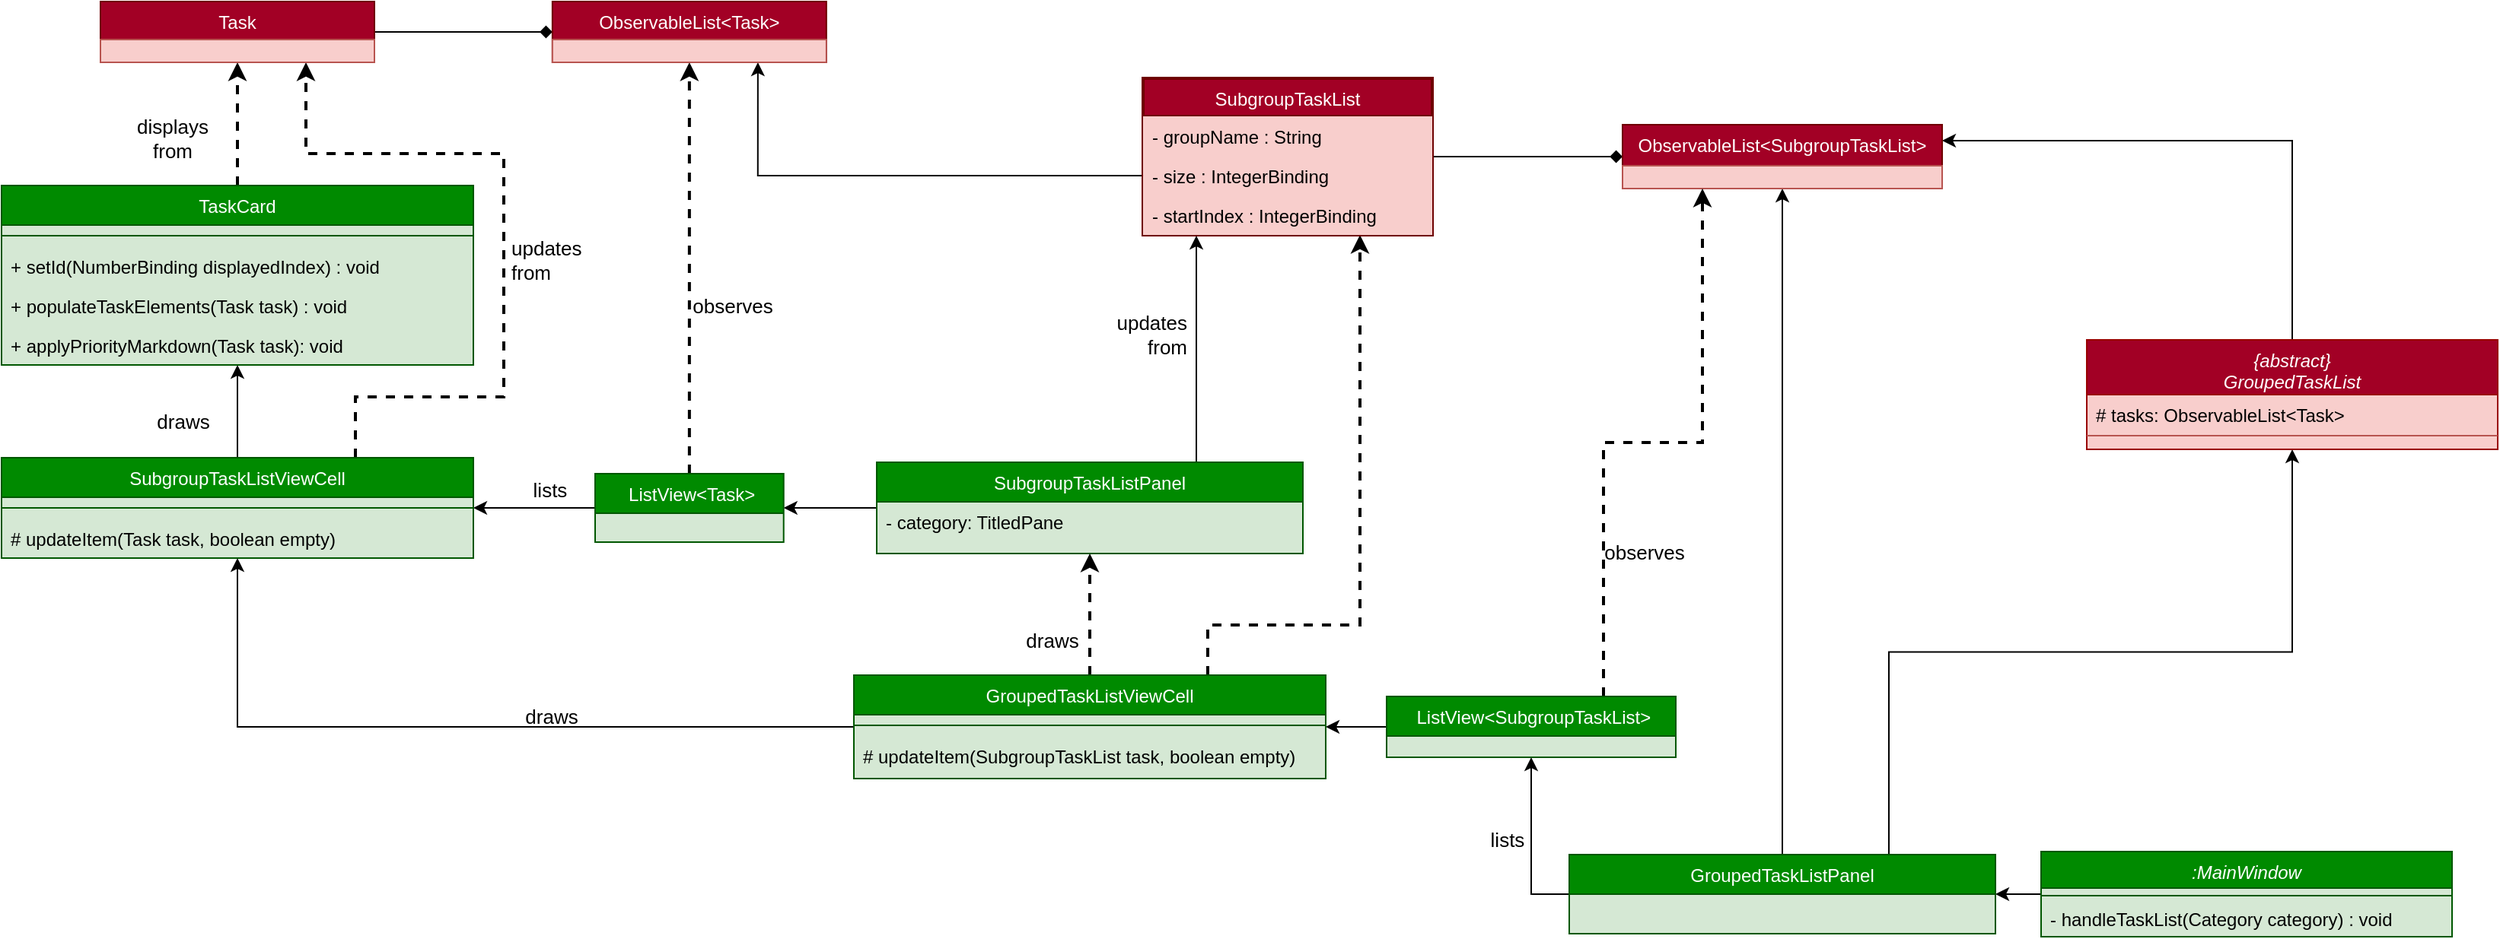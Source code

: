 <mxfile version="12.9.10" type="device"><diagram id="8Cf2Eqrz7JmVX4vIjwQI" name="Page-1"><mxGraphModel dx="2370" dy="1282" grid="1" gridSize="10" guides="1" tooltips="1" connect="1" arrows="1" fold="1" page="1" pageScale="1" pageWidth="850" pageHeight="1100" math="0" shadow="0"><root><mxCell id="0"/><mxCell id="1" parent="0"/><mxCell id="9WpD8HcTfV4KBw0bApi2-245" style="edgeStyle=orthogonalEdgeStyle;rounded=0;orthogonalLoop=1;jettySize=auto;html=1;exitX=0;exitY=0.5;exitDx=0;exitDy=0;startArrow=none;startFill=0;endArrow=classic;endFill=1;fontSize=13;" edge="1" parent="1" source="9WpD8HcTfV4KBw0bApi2-223" target="9WpD8HcTfV4KBw0bApi2-204"><mxGeometry relative="1" as="geometry"><mxPoint x="620" y="652.99" as="targetPoint"/></mxGeometry></mxCell><mxCell id="9WpD8HcTfV4KBw0bApi2-268" value="lists" style="text;html=1;strokeColor=none;fillColor=none;align=center;verticalAlign=middle;whiteSpace=wrap;rounded=0;shadow=0;fontSize=13;" vertex="1" parent="1"><mxGeometry x="1018.825" y="601" width="41.176" height="20" as="geometry"/></mxCell><mxCell id="9WpD8HcTfV4KBw0bApi2-269" value="" style="shape=image;html=1;verticalAlign=top;verticalLabelPosition=bottom;labelBackgroundColor=#ffffff;imageAspect=0;aspect=fixed;image=https://cdn4.iconfinder.com/data/icons/ionicons/512/icon-arrow-right-b-128.png;rounded=1;shadow=0;fillColor=#000099;rotation=-180;direction=south;" vertex="1" parent="1"><mxGeometry x="1029.41" y="581" width="20" height="20" as="geometry"/></mxCell><mxCell id="9WpD8HcTfV4KBw0bApi2-306" style="edgeStyle=orthogonalEdgeStyle;rounded=0;orthogonalLoop=1;jettySize=auto;html=1;exitX=0;exitY=0.5;exitDx=0;exitDy=0;entryX=1;entryY=0.5;entryDx=0;entryDy=0;startArrow=diamond;startFill=1;endArrow=none;endFill=0;strokeWidth=1;fontSize=13;" edge="1" parent="1" source="9WpD8HcTfV4KBw0bApi2-275" target="9WpD8HcTfV4KBw0bApi2-283"><mxGeometry relative="1" as="geometry"/></mxCell><mxCell id="9WpD8HcTfV4KBw0bApi2-294" style="edgeStyle=orthogonalEdgeStyle;rounded=0;orthogonalLoop=1;jettySize=auto;html=1;entryX=1;entryY=0.5;entryDx=0;entryDy=0;startArrow=none;startFill=0;endArrow=classic;endFill=1;strokeWidth=1;fontSize=13;" edge="1" parent="1" source="9WpD8HcTfV4KBw0bApi2-274" target="9WpD8HcTfV4KBw0bApi2-263"><mxGeometry relative="1" as="geometry"/></mxCell><mxCell id="9WpD8HcTfV4KBw0bApi2-299" value="" style="edgeStyle=orthogonalEdgeStyle;rounded=0;orthogonalLoop=1;jettySize=auto;html=1;startArrow=none;startFill=0;endArrow=classic;endFill=1;strokeWidth=1;fontSize=13;" edge="1" parent="1" source="9WpD8HcTfV4KBw0bApi2-263" target="9WpD8HcTfV4KBw0bApi2-296"><mxGeometry relative="1" as="geometry"/></mxCell><mxCell id="9WpD8HcTfV4KBw0bApi2-347" style="edgeStyle=orthogonalEdgeStyle;rounded=0;orthogonalLoop=1;jettySize=auto;html=1;exitX=0.5;exitY=0;exitDx=0;exitDy=0;startArrow=none;startFill=0;endArrow=classic;endFill=1;strokeWidth=2;fontSize=13;dashed=1;" edge="1" parent="1" source="9WpD8HcTfV4KBw0bApi2-274" target="9WpD8HcTfV4KBw0bApi2-275"><mxGeometry relative="1" as="geometry"/></mxCell><mxCell id="9WpD8HcTfV4KBw0bApi2-406" value="observes" style="text;html=1;align=center;verticalAlign=middle;resizable=0;points=[];fontSize=13;" vertex="1" connectable="0" parent="9WpD8HcTfV4KBw0bApi2-347"><mxGeometry x="-0.145" relative="1" as="geometry"><mxPoint x="28.07" y="4.33" as="offset"/></mxGeometry></mxCell><mxCell id="9WpD8HcTfV4KBw0bApi2-348" style="edgeStyle=orthogonalEdgeStyle;rounded=0;orthogonalLoop=1;jettySize=auto;html=1;exitX=0.75;exitY=0;exitDx=0;exitDy=0;entryX=0.5;entryY=1;entryDx=0;entryDy=0;startArrow=none;startFill=0;endArrow=classic;endFill=1;strokeWidth=1;fontSize=13;" edge="1" parent="1" source="9WpD8HcTfV4KBw0bApi2-169" target="9WpD8HcTfV4KBw0bApi2-20"><mxGeometry relative="1" as="geometry"/></mxCell><mxCell id="9WpD8HcTfV4KBw0bApi2-329" style="edgeStyle=orthogonalEdgeStyle;rounded=0;orthogonalLoop=1;jettySize=auto;html=1;exitX=0.5;exitY=0;exitDx=0;exitDy=0;entryX=0.5;entryY=1;entryDx=0;entryDy=0;startArrow=none;startFill=0;endArrow=classic;endFill=1;strokeWidth=2;fontSize=13;dashed=1;" edge="1" parent="1" source="9WpD8HcTfV4KBw0bApi2-204" target="9WpD8HcTfV4KBw0bApi2-233"><mxGeometry relative="1" as="geometry"/></mxCell><mxCell id="9WpD8HcTfV4KBw0bApi2-318" style="edgeStyle=orthogonalEdgeStyle;rounded=0;orthogonalLoop=1;jettySize=auto;html=1;exitX=0.5;exitY=0;exitDx=0;exitDy=0;entryX=1;entryY=0.25;entryDx=0;entryDy=0;startArrow=none;startFill=0;endArrow=classic;endFill=1;strokeWidth=1;fontSize=13;" edge="1" parent="1" source="9WpD8HcTfV4KBw0bApi2-20" target="9WpD8HcTfV4KBw0bApi2-121"><mxGeometry relative="1" as="geometry"/></mxCell><mxCell id="9WpD8HcTfV4KBw0bApi2-338" style="edgeStyle=orthogonalEdgeStyle;rounded=0;orthogonalLoop=1;jettySize=auto;html=1;exitX=0;exitY=0.5;exitDx=0;exitDy=0;entryX=1;entryY=0.5;entryDx=0;entryDy=0;startArrow=diamond;startFill=1;endArrow=none;endFill=0;strokeWidth=1;fontSize=13;" edge="1" parent="1" source="9WpD8HcTfV4KBw0bApi2-121" target="9WpD8HcTfV4KBw0bApi2-30"><mxGeometry relative="1" as="geometry"/></mxCell><mxCell id="9WpD8HcTfV4KBw0bApi2-345" style="edgeStyle=orthogonalEdgeStyle;rounded=0;orthogonalLoop=1;jettySize=auto;html=1;exitX=0;exitY=0.5;exitDx=0;exitDy=0;entryX=0.75;entryY=1;entryDx=0;entryDy=0;startArrow=none;startFill=0;endArrow=classic;endFill=1;strokeWidth=1;fontSize=13;" edge="1" parent="1" source="9WpD8HcTfV4KBw0bApi2-32" target="9WpD8HcTfV4KBw0bApi2-275"><mxGeometry relative="1" as="geometry"/></mxCell><mxCell id="9WpD8HcTfV4KBw0bApi2-349" style="edgeStyle=orthogonalEdgeStyle;rounded=0;orthogonalLoop=1;jettySize=auto;html=1;exitX=0.5;exitY=0;exitDx=0;exitDy=0;startArrow=none;startFill=0;endArrow=classic;endFill=1;strokeWidth=2;fontSize=13;dashed=1;" edge="1" parent="1" source="9WpD8HcTfV4KBw0bApi2-296" target="9WpD8HcTfV4KBw0bApi2-283"><mxGeometry relative="1" as="geometry"/></mxCell><mxCell id="9WpD8HcTfV4KBw0bApi2-360" value="" style="edgeStyle=orthogonalEdgeStyle;rounded=0;orthogonalLoop=1;jettySize=auto;html=1;startArrow=none;startFill=0;endArrow=classic;endFill=1;strokeWidth=1;fontSize=13;" edge="1" parent="1" source="9WpD8HcTfV4KBw0bApi2-204" target="9WpD8HcTfV4KBw0bApi2-263"><mxGeometry relative="1" as="geometry"><mxPoint x="390.0" y="539.0" as="targetPoint"/></mxGeometry></mxCell><mxCell id="9WpD8HcTfV4KBw0bApi2-369" style="edgeStyle=orthogonalEdgeStyle;rounded=0;orthogonalLoop=1;jettySize=auto;html=1;exitX=0.75;exitY=0;exitDx=0;exitDy=0;entryX=0.75;entryY=1;entryDx=0;entryDy=0;startArrow=none;startFill=0;endArrow=classic;endFill=1;strokeWidth=2;fontSize=13;dashed=1;" edge="1" parent="1" source="9WpD8HcTfV4KBw0bApi2-263" target="9WpD8HcTfV4KBw0bApi2-283"><mxGeometry relative="1" as="geometry"><Array as="points"><mxPoint x="283" y="320"/><mxPoint x="380" y="320"/><mxPoint x="380" y="160"/><mxPoint x="250" y="160"/></Array></mxGeometry></mxCell><mxCell id="9WpD8HcTfV4KBw0bApi2-361" value="draws" style="text;html=1;strokeColor=none;fillColor=none;align=center;verticalAlign=middle;whiteSpace=wrap;rounded=0;shadow=0;fontSize=13;" vertex="1" parent="1"><mxGeometry x="390.995" y="520" width="41.176" height="20" as="geometry"/></mxCell><mxCell id="9WpD8HcTfV4KBw0bApi2-362" value="" style="shape=image;html=1;verticalAlign=top;verticalLabelPosition=bottom;labelBackgroundColor=#ffffff;imageAspect=0;aspect=fixed;image=https://cdn4.iconfinder.com/data/icons/ionicons/512/icon-arrow-right-b-128.png;rounded=1;shadow=0;fillColor=#000099;rotation=-180;" vertex="1" parent="1"><mxGeometry x="371" y="520" width="20" height="20" as="geometry"/></mxCell><mxCell id="9WpD8HcTfV4KBw0bApi2-367" value="" style="group" vertex="1" connectable="0" parent="1"><mxGeometry x="510" y="226" width="20" height="20" as="geometry"/></mxCell><mxCell id="9WpD8HcTfV4KBw0bApi2-368" value="" style="shape=image;html=1;verticalAlign=top;verticalLabelPosition=bottom;labelBackgroundColor=#ffffff;imageAspect=0;aspect=fixed;image=https://cdn4.iconfinder.com/data/icons/ionicons/512/icon-arrow-right-b-128.png;rounded=1;shadow=0;fillColor=#000099;rotation=-90;" vertex="1" parent="9WpD8HcTfV4KBw0bApi2-367"><mxGeometry x="-2" y="-1" width="20" height="20" as="geometry"/></mxCell><mxCell id="9WpD8HcTfV4KBw0bApi2-373" value="&lt;div&gt;displays&lt;/div&gt;&lt;div&gt;from&lt;br&gt;&lt;/div&gt;" style="text;html=1;strokeColor=none;fillColor=none;align=center;verticalAlign=middle;whiteSpace=wrap;rounded=0;shadow=0;fontSize=13;" vertex="1" parent="1"><mxGeometry x="141.995" y="140" width="41.176" height="20" as="geometry"/></mxCell><mxCell id="9WpD8HcTfV4KBw0bApi2-374" value="" style="shape=image;html=1;verticalAlign=top;verticalLabelPosition=bottom;labelBackgroundColor=#ffffff;imageAspect=0;aspect=fixed;image=https://cdn4.iconfinder.com/data/icons/ionicons/512/icon-arrow-right-b-128.png;rounded=1;shadow=0;fillColor=#000099;rotation=-90;" vertex="1" parent="1"><mxGeometry x="183.17" y="140" width="20" height="20" as="geometry"/></mxCell><mxCell id="9WpD8HcTfV4KBw0bApi2-377" value="&lt;div&gt;updates&lt;/div&gt;&lt;div&gt;from&lt;br&gt;&lt;/div&gt;" style="text;html=1;strokeColor=none;fillColor=none;align=right;verticalAlign=middle;whiteSpace=wrap;rounded=0;shadow=0;fontSize=13;" vertex="1" parent="1"><mxGeometry x="789.995" y="268.5" width="41.176" height="20" as="geometry"/></mxCell><mxCell id="9WpD8HcTfV4KBw0bApi2-378" value="" style="shape=image;html=1;verticalAlign=top;verticalLabelPosition=bottom;labelBackgroundColor=#ffffff;imageAspect=0;aspect=fixed;image=https://cdn4.iconfinder.com/data/icons/ionicons/512/icon-arrow-right-b-128.png;rounded=1;shadow=0;fillColor=#000099;rotation=-90;direction=east;" vertex="1" parent="1"><mxGeometry x="811.17" y="246" width="20" height="20" as="geometry"/></mxCell><mxCell id="9WpD8HcTfV4KBw0bApi2-379" value="&lt;div&gt;updates&lt;/div&gt;&lt;div&gt;from&lt;br&gt;&lt;/div&gt;" style="text;html=1;strokeColor=none;fillColor=none;align=left;verticalAlign=middle;whiteSpace=wrap;rounded=0;shadow=0;fontSize=13;" vertex="1" parent="1"><mxGeometry x="382.575" y="220" width="41.176" height="20" as="geometry"/></mxCell><mxCell id="9WpD8HcTfV4KBw0bApi2-380" value="" style="shape=image;html=1;verticalAlign=top;verticalLabelPosition=bottom;labelBackgroundColor=#ffffff;imageAspect=0;aspect=fixed;image=https://cdn4.iconfinder.com/data/icons/ionicons/512/icon-arrow-right-b-128.png;rounded=1;shadow=0;fillColor=#000099;rotation=-90;" vertex="1" parent="1"><mxGeometry x="381.58" y="196" width="20" height="20" as="geometry"/></mxCell><mxCell id="9WpD8HcTfV4KBw0bApi2-381" value="draws" style="text;html=1;strokeColor=none;fillColor=none;align=center;verticalAlign=middle;whiteSpace=wrap;rounded=0;shadow=0;fontSize=13;" vertex="1" parent="1"><mxGeometry x="719.995" y="470" width="41.176" height="20" as="geometry"/></mxCell><mxCell id="9WpD8HcTfV4KBw0bApi2-382" value="" style="shape=image;html=1;verticalAlign=top;verticalLabelPosition=bottom;labelBackgroundColor=#ffffff;imageAspect=0;aspect=fixed;image=https://cdn4.iconfinder.com/data/icons/ionicons/512/icon-arrow-right-b-128.png;rounded=1;shadow=0;fillColor=#000099;rotation=-90;" vertex="1" parent="1"><mxGeometry x="730.58" y="450" width="20.58" height="20.58" as="geometry"/></mxCell><mxCell id="9WpD8HcTfV4KBw0bApi2-383" value="draws" style="text;html=1;strokeColor=none;fillColor=none;align=center;verticalAlign=middle;whiteSpace=wrap;rounded=0;shadow=0;fontSize=13;" vertex="1" parent="1"><mxGeometry x="149.4" y="320.5" width="41.18" height="30" as="geometry"/></mxCell><mxCell id="9WpD8HcTfV4KBw0bApi2-384" value="" style="shape=image;html=1;verticalAlign=top;verticalLabelPosition=bottom;labelBackgroundColor=#ffffff;imageAspect=0;aspect=fixed;image=https://cdn4.iconfinder.com/data/icons/ionicons/512/icon-arrow-right-b-128.png;rounded=1;shadow=0;fillColor=#000099;rotation=-90;" vertex="1" parent="1"><mxGeometry x="183.17" y="325.5" width="20" height="20" as="geometry"/></mxCell><mxCell id="9WpD8HcTfV4KBw0bApi2-387" style="edgeStyle=orthogonalEdgeStyle;rounded=0;orthogonalLoop=1;jettySize=auto;html=1;exitX=0;exitY=0.5;exitDx=0;exitDy=0;startArrow=none;startFill=0;endArrow=classic;endFill=1;strokeWidth=1;fontSize=13;" edge="1" parent="1" source="9WpD8HcTfV4KBw0bApi2-233" target="9WpD8HcTfV4KBw0bApi2-274"><mxGeometry relative="1" as="geometry"/></mxCell><mxCell id="9WpD8HcTfV4KBw0bApi2-388" value="lists" style="text;html=1;strokeColor=none;fillColor=none;align=center;verticalAlign=middle;whiteSpace=wrap;rounded=0;shadow=0;fontSize=13;" vertex="1" parent="1"><mxGeometry x="389.995" y="371" width="41.176" height="20" as="geometry"/></mxCell><mxCell id="9WpD8HcTfV4KBw0bApi2-389" value="" style="shape=image;html=1;verticalAlign=top;verticalLabelPosition=bottom;labelBackgroundColor=#ffffff;imageAspect=0;aspect=fixed;image=https://cdn4.iconfinder.com/data/icons/ionicons/512/icon-arrow-right-b-128.png;rounded=1;shadow=0;fillColor=#000099;rotation=-180;" vertex="1" parent="1"><mxGeometry x="380" y="371" width="20" height="20" as="geometry"/></mxCell><mxCell id="9WpD8HcTfV4KBw0bApi2-393" style="edgeStyle=orthogonalEdgeStyle;rounded=0;orthogonalLoop=1;jettySize=auto;html=1;exitX=0;exitY=0.5;exitDx=0;exitDy=0;startArrow=none;startFill=0;endArrow=classic;endFill=1;strokeWidth=1;fontSize=13;" edge="1" parent="1" source="9WpD8HcTfV4KBw0bApi2-169" target="9WpD8HcTfV4KBw0bApi2-223"><mxGeometry relative="1" as="geometry"/></mxCell><mxCell id="9WpD8HcTfV4KBw0bApi2-394" style="edgeStyle=orthogonalEdgeStyle;rounded=0;orthogonalLoop=1;jettySize=auto;html=1;exitX=0;exitY=0.5;exitDx=0;exitDy=0;startArrow=none;startFill=0;endArrow=classic;endFill=1;strokeWidth=1;fontSize=13;" edge="1" parent="1" source="9WpD8HcTfV4KBw0bApi2-172" target="9WpD8HcTfV4KBw0bApi2-169"><mxGeometry relative="1" as="geometry"/></mxCell><mxCell id="9WpD8HcTfV4KBw0bApi2-397" style="edgeStyle=orthogonalEdgeStyle;rounded=0;orthogonalLoop=1;jettySize=auto;html=1;exitX=0.5;exitY=0;exitDx=0;exitDy=0;startArrow=none;startFill=0;endArrow=classic;endFill=1;strokeWidth=1;fontSize=13;" edge="1" parent="1" source="9WpD8HcTfV4KBw0bApi2-169" target="9WpD8HcTfV4KBw0bApi2-121"><mxGeometry relative="1" as="geometry"/></mxCell><mxCell id="9WpD8HcTfV4KBw0bApi2-169" value="GroupedTaskListPanel" style="swimlane;fontStyle=0;align=center;verticalAlign=middle;childLayout=stackLayout;horizontal=1;startSize=26;horizontalStack=0;resizeParent=1;resizeLast=0;collapsible=1;marginBottom=0;rounded=0;shadow=0;strokeWidth=1;labelBackgroundColor=none;fillColor=#008a00;strokeColor=#005700;fontFamily=Helvetica;fontColor=#ffffff;swimlaneFillColor=#D5E8D4;" vertex="1" parent="1"><mxGeometry x="1080" y="621" width="280" height="52" as="geometry"><mxRectangle x="508" y="120" width="160" height="26" as="alternateBounds"/></mxGeometry></mxCell><mxCell id="9WpD8HcTfV4KBw0bApi2-172" value=":MainWindow" style="swimlane;fontStyle=2;align=center;verticalAlign=top;childLayout=stackLayout;horizontal=1;startSize=24;horizontalStack=0;resizeParent=1;resizeLast=0;collapsible=1;marginBottom=0;rounded=0;shadow=0;strokeWidth=1;fillColor=#008a00;strokeColor=#005700;swimlaneFillColor=#D5E8D4;fontColor=#ffffff;perimeterSpacing=0;swimlaneLine=1;comic=0;glass=0;" vertex="1" parent="1"><mxGeometry x="1390" y="619" width="270" height="56" as="geometry"><mxRectangle x="130" y="380" width="160" height="26" as="alternateBounds"/></mxGeometry></mxCell><mxCell id="9WpD8HcTfV4KBw0bApi2-177" value="" style="line;html=1;strokeWidth=1;align=left;verticalAlign=middle;spacingTop=-1;spacingLeft=3;spacingRight=3;rotatable=0;labelPosition=right;points=[];portConstraint=eastwest;fillColor=#008a00;strokeColor=#005700;shadow=0;fontColor=#ffffff;" vertex="1" parent="9WpD8HcTfV4KBw0bApi2-172"><mxGeometry y="24" width="270" height="10" as="geometry"/></mxCell><mxCell id="9WpD8HcTfV4KBw0bApi2-173" value="- handleTaskList(Category category) : void" style="text;align=left;verticalAlign=middle;spacingLeft=4;spacingRight=4;overflow=hidden;rotatable=0;points=[[0,0.5],[1,0.5]];portConstraint=eastwest;rounded=0;shadow=0;html=0;fillColor=none;strokeColor=none;" vertex="1" parent="9WpD8HcTfV4KBw0bApi2-172"><mxGeometry y="34" width="270" height="20" as="geometry"/></mxCell><mxCell id="9WpD8HcTfV4KBw0bApi2-20" value="{abstract}&#xA;GroupedTaskList&#xA;" style="swimlane;fontStyle=2;align=center;verticalAlign=top;childLayout=stackLayout;horizontal=1;startSize=36;horizontalStack=0;resizeParent=1;resizeLast=0;collapsible=1;marginBottom=0;rounded=0;shadow=0;strokeWidth=1;fillColor=#a20025;strokeColor=#990000;swimlaneFillColor=#F8CECC;fontColor=#ffffff;gradientColor=none;perimeterSpacing=0;swimlaneLine=1;comic=0;glass=0;" vertex="1" parent="1"><mxGeometry x="1420" y="282.5" width="270" height="72" as="geometry"><mxRectangle x="130" y="380" width="160" height="26" as="alternateBounds"/></mxGeometry></mxCell><mxCell id="9WpD8HcTfV4KBw0bApi2-21" value="# tasks: ObservableList&lt;Task&gt;" style="text;align=left;verticalAlign=top;spacingLeft=4;spacingRight=4;overflow=hidden;rotatable=0;points=[[0,0.5],[1,0.5]];portConstraint=eastwest;rounded=0;shadow=0;html=0;fillColor=none;strokeColor=none;" vertex="1" parent="9WpD8HcTfV4KBw0bApi2-20"><mxGeometry y="36" width="270" height="26" as="geometry"/></mxCell><mxCell id="9WpD8HcTfV4KBw0bApi2-24" value="" style="line;html=1;strokeWidth=1;align=left;verticalAlign=middle;spacingTop=-1;spacingLeft=3;spacingRight=3;rotatable=0;labelPosition=right;points=[];portConstraint=eastwest;fillColor=#f8cecc;strokeColor=#b85450;shadow=0;" vertex="1" parent="9WpD8HcTfV4KBw0bApi2-20"><mxGeometry y="62" width="270" height="2" as="geometry"/></mxCell><mxCell id="9WpD8HcTfV4KBw0bApi2-121" value="ObservableList&lt;SubgroupTaskList&gt;" style="swimlane;fontStyle=0;align=center;verticalAlign=top;childLayout=stackLayout;horizontal=1;startSize=27;horizontalStack=0;resizeParent=1;resizeLast=0;collapsible=1;marginBottom=0;rounded=0;shadow=0;strokeWidth=1;fillColor=#a20025;strokeColor=#6F0000;fontColor=#ffffff;" vertex="1" parent="1"><mxGeometry x="1115" y="141" width="210" height="42" as="geometry"><mxRectangle x="340" y="380" width="170" height="26" as="alternateBounds"/></mxGeometry></mxCell><mxCell id="9WpD8HcTfV4KBw0bApi2-122" value="" style="text;align=left;verticalAlign=top;spacingLeft=4;spacingRight=4;overflow=hidden;rotatable=0;points=[[0,0.5],[1,0.5]];portConstraint=eastwest;fillColor=#f8cecc;strokeColor=#b85450;" vertex="1" parent="9WpD8HcTfV4KBw0bApi2-121"><mxGeometry y="27" width="210" height="15" as="geometry"/></mxCell><mxCell id="9WpD8HcTfV4KBw0bApi2-399" style="edgeStyle=orthogonalEdgeStyle;rounded=0;orthogonalLoop=1;jettySize=auto;html=1;exitX=0.75;exitY=0;exitDx=0;exitDy=0;entryX=0.25;entryY=1;entryDx=0;entryDy=0;startArrow=none;startFill=0;endArrow=classic;endFill=1;strokeWidth=2;fontSize=13;dashed=1;" edge="1" parent="1" source="9WpD8HcTfV4KBw0bApi2-223" target="9WpD8HcTfV4KBw0bApi2-121"><mxGeometry relative="1" as="geometry"/></mxCell><mxCell id="9WpD8HcTfV4KBw0bApi2-405" value="observes" style="text;html=1;align=center;verticalAlign=middle;resizable=0;points=[];fontSize=13;" vertex="1" connectable="0" parent="9WpD8HcTfV4KBw0bApi2-399"><mxGeometry x="-0.527" y="3" relative="1" as="geometry"><mxPoint x="29.57" y="-1" as="offset"/></mxGeometry></mxCell><mxCell id="9WpD8HcTfV4KBw0bApi2-401" value="" style="group" vertex="1" connectable="0" parent="1"><mxGeometry x="1109.07" y="393.5" width="20" height="20" as="geometry"/></mxCell><mxCell id="9WpD8HcTfV4KBw0bApi2-402" value="" style="shape=image;html=1;verticalAlign=top;verticalLabelPosition=bottom;labelBackgroundColor=#ffffff;imageAspect=0;aspect=fixed;image=https://cdn4.iconfinder.com/data/icons/ionicons/512/icon-arrow-right-b-128.png;rounded=1;shadow=0;fillColor=#000099;rotation=-90;" vertex="1" parent="9WpD8HcTfV4KBw0bApi2-401"><mxGeometry width="20" height="20" as="geometry"/></mxCell><mxCell id="9WpD8HcTfV4KBw0bApi2-404" style="edgeStyle=orthogonalEdgeStyle;rounded=0;orthogonalLoop=1;jettySize=auto;html=1;exitX=0.75;exitY=0;exitDx=0;exitDy=0;entryX=0.75;entryY=1;entryDx=0;entryDy=0;dashed=1;startArrow=none;startFill=0;endArrow=classic;endFill=1;strokeWidth=2;fontSize=13;" edge="1" parent="1" source="9WpD8HcTfV4KBw0bApi2-204" target="9WpD8HcTfV4KBw0bApi2-30"><mxGeometry relative="1" as="geometry"><Array as="points"><mxPoint x="843" y="470"/><mxPoint x="943" y="470"/></Array></mxGeometry></mxCell><mxCell id="9WpD8HcTfV4KBw0bApi2-204" value="GroupedTaskListViewCell" style="swimlane;fontStyle=0;align=center;verticalAlign=middle;childLayout=stackLayout;horizontal=1;startSize=26;horizontalStack=0;resizeParent=1;resizeLast=0;collapsible=1;marginBottom=0;rounded=0;shadow=0;strokeWidth=1;labelBackgroundColor=none;fillColor=#008a00;strokeColor=#005700;fontFamily=Helvetica;fontColor=#ffffff;swimlaneFillColor=#D5E8D4;" vertex="1" parent="1"><mxGeometry x="610" y="503" width="310" height="68" as="geometry"><mxRectangle x="508" y="120" width="160" height="26" as="alternateBounds"/></mxGeometry></mxCell><mxCell id="9WpD8HcTfV4KBw0bApi2-208" value="" style="line;html=1;strokeWidth=1;align=left;verticalAlign=middle;spacingTop=-1;spacingLeft=3;spacingRight=3;rotatable=0;labelPosition=right;points=[];portConstraint=eastwest;fillColor=#008a00;strokeColor=#005700;shadow=0;fontColor=#ffffff;" vertex="1" parent="9WpD8HcTfV4KBw0bApi2-204"><mxGeometry y="26" width="310" height="14" as="geometry"/></mxCell><mxCell id="9WpD8HcTfV4KBw0bApi2-259" value="# updateItem(SubgroupTaskList task, boolean empty)" style="text;align=left;verticalAlign=top;spacingLeft=4;spacingRight=4;overflow=hidden;rotatable=0;points=[[0,0.5],[1,0.5]];portConstraint=eastwest;fillColor=none;strokeColor=none;fontStyle=0" vertex="1" parent="9WpD8HcTfV4KBw0bApi2-204"><mxGeometry y="40" width="310" height="26" as="geometry"/></mxCell><mxCell id="9WpD8HcTfV4KBw0bApi2-30" value="SubgroupTaskList" style="swimlane;fontStyle=0;align=center;verticalAlign=top;childLayout=stackLayout;horizontal=1;startSize=25;horizontalStack=0;resizeParent=1;resizeLast=0;collapsible=1;marginBottom=0;rounded=0;shadow=0;strokeWidth=2;fillColor=#a20025;strokeColor=#6F0000;fontColor=#ffffff;" vertex="1" parent="1"><mxGeometry x="800" y="110.5" width="190" height="103" as="geometry"><mxRectangle x="230" y="140" width="160" height="26" as="alternateBounds"/></mxGeometry></mxCell><mxCell id="9WpD8HcTfV4KBw0bApi2-31" value="- groupName : String " style="text;align=left;verticalAlign=top;spacingLeft=4;spacingRight=4;overflow=hidden;rotatable=0;points=[[0,0.5],[1,0.5]];portConstraint=eastwest;rounded=0;shadow=0;html=0;fillColor=#f8cecc;strokeColor=none;" vertex="1" parent="9WpD8HcTfV4KBw0bApi2-30"><mxGeometry y="25" width="190" height="26" as="geometry"/></mxCell><mxCell id="9WpD8HcTfV4KBw0bApi2-32" value="- size : IntegerBinding " style="text;align=left;verticalAlign=top;spacingLeft=4;spacingRight=4;overflow=hidden;rotatable=0;points=[[0,0.5],[1,0.5]];portConstraint=eastwest;fillColor=#f8cecc;strokeColor=none;" vertex="1" parent="9WpD8HcTfV4KBw0bApi2-30"><mxGeometry y="51" width="190" height="26" as="geometry"/></mxCell><mxCell id="9WpD8HcTfV4KBw0bApi2-33" value="- startIndex : IntegerBinding " style="text;align=left;verticalAlign=top;spacingLeft=4;spacingRight=4;overflow=hidden;rotatable=0;points=[[0,0.5],[1,0.5]];portConstraint=eastwest;fillColor=#f8cecc;strokeColor=none;" vertex="1" parent="9WpD8HcTfV4KBw0bApi2-30"><mxGeometry y="77" width="190" height="26" as="geometry"/></mxCell><mxCell id="9WpD8HcTfV4KBw0bApi2-408" style="edgeStyle=orthogonalEdgeStyle;rounded=0;orthogonalLoop=1;jettySize=auto;html=1;exitX=0.75;exitY=0;exitDx=0;exitDy=0;startArrow=none;startFill=0;endArrow=classic;endFill=1;strokeWidth=1;fontSize=13;" edge="1" parent="1" source="9WpD8HcTfV4KBw0bApi2-233"><mxGeometry relative="1" as="geometry"><mxPoint x="835" y="214" as="targetPoint"/></mxGeometry></mxCell><mxCell id="9WpD8HcTfV4KBw0bApi2-275" value="ObservableList&lt;Task&gt;" style="swimlane;fontStyle=0;align=center;verticalAlign=top;childLayout=stackLayout;horizontal=1;startSize=25;horizontalStack=0;resizeParent=1;resizeLast=0;collapsible=1;marginBottom=0;rounded=0;shadow=0;strokeWidth=1;fillColor=#a20025;strokeColor=#6F0000;fontColor=#ffffff;" vertex="1" parent="1"><mxGeometry x="411.93" y="60" width="180" height="40" as="geometry"><mxRectangle x="340" y="380" width="170" height="26" as="alternateBounds"/></mxGeometry></mxCell><mxCell id="9WpD8HcTfV4KBw0bApi2-276" value="" style="text;align=left;verticalAlign=top;spacingLeft=4;spacingRight=4;overflow=hidden;rotatable=0;points=[[0,0.5],[1,0.5]];portConstraint=eastwest;fillColor=#f8cecc;strokeColor=#b85450;" vertex="1" parent="9WpD8HcTfV4KBw0bApi2-275"><mxGeometry y="25" width="180" height="15" as="geometry"/></mxCell><mxCell id="9WpD8HcTfV4KBw0bApi2-283" value="Task" style="swimlane;fontStyle=0;align=center;verticalAlign=top;childLayout=stackLayout;horizontal=1;startSize=25;horizontalStack=0;resizeParent=1;resizeLast=0;collapsible=1;marginBottom=0;rounded=0;shadow=0;strokeWidth=1;fillColor=#a20025;strokeColor=#6F0000;fontColor=#ffffff;" vertex="1" parent="1"><mxGeometry x="115" y="60" width="180" height="40" as="geometry"><mxRectangle x="340" y="380" width="170" height="26" as="alternateBounds"/></mxGeometry></mxCell><mxCell id="9WpD8HcTfV4KBw0bApi2-284" value="" style="text;align=left;verticalAlign=top;spacingLeft=4;spacingRight=4;overflow=hidden;rotatable=0;points=[[0,0.5],[1,0.5]];portConstraint=eastwest;fillColor=#f8cecc;strokeColor=#b85450;" vertex="1" parent="9WpD8HcTfV4KBw0bApi2-283"><mxGeometry y="25" width="180" height="15" as="geometry"/></mxCell><mxCell id="9WpD8HcTfV4KBw0bApi2-223" value=" ListView&lt;SubgroupTaskList&gt;" style="swimlane;fontStyle=0;align=center;verticalAlign=top;childLayout=stackLayout;horizontal=1;startSize=26;horizontalStack=0;resizeParent=1;resizeLast=0;collapsible=1;marginBottom=0;rounded=0;shadow=0;strokeWidth=1;labelBackgroundColor=none;fillColor=#008a00;strokeColor=#005700;fontFamily=Helvetica;fontColor=#ffffff;swimlaneFillColor=#D5E8D4;" vertex="1" parent="1"><mxGeometry x="960" y="517" width="190" height="40" as="geometry"><mxRectangle x="508" y="120" width="160" height="26" as="alternateBounds"/></mxGeometry></mxCell><mxCell id="9WpD8HcTfV4KBw0bApi2-263" value="SubgroupTaskListViewCell" style="swimlane;fontStyle=0;align=center;verticalAlign=middle;childLayout=stackLayout;horizontal=1;startSize=26;horizontalStack=0;resizeParent=1;resizeLast=0;collapsible=1;marginBottom=0;rounded=0;shadow=0;strokeWidth=1;labelBackgroundColor=none;fillColor=#008a00;strokeColor=#005700;fontFamily=Helvetica;fontColor=#ffffff;swimlaneFillColor=#D5E8D4;" vertex="1" parent="1"><mxGeometry x="50" y="360" width="310" height="66" as="geometry"><mxRectangle x="508" y="120" width="160" height="26" as="alternateBounds"/></mxGeometry></mxCell><mxCell id="9WpD8HcTfV4KBw0bApi2-264" value="" style="line;html=1;strokeWidth=1;align=left;verticalAlign=middle;spacingTop=-1;spacingLeft=3;spacingRight=3;rotatable=0;labelPosition=right;points=[];portConstraint=eastwest;fillColor=#008a00;strokeColor=#005700;shadow=0;fontColor=#ffffff;" vertex="1" parent="9WpD8HcTfV4KBw0bApi2-263"><mxGeometry y="26" width="310" height="14" as="geometry"/></mxCell><mxCell id="9WpD8HcTfV4KBw0bApi2-265" value="# updateItem(Task task, boolean empty)" style="text;align=left;verticalAlign=top;spacingLeft=4;spacingRight=4;overflow=hidden;rotatable=0;points=[[0,0.5],[1,0.5]];portConstraint=eastwest;fillColor=none;strokeColor=none;fontStyle=0" vertex="1" parent="9WpD8HcTfV4KBw0bApi2-263"><mxGeometry y="40" width="310" height="26" as="geometry"/></mxCell><mxCell id="9WpD8HcTfV4KBw0bApi2-233" value="SubgroupTaskListPanel" style="swimlane;fontStyle=0;align=center;verticalAlign=middle;childLayout=stackLayout;horizontal=1;startSize=26;horizontalStack=0;resizeParent=1;resizeLast=0;collapsible=1;marginBottom=0;rounded=0;shadow=0;strokeWidth=1;labelBackgroundColor=none;fillColor=#008a00;strokeColor=#005700;fontFamily=Helvetica;fontColor=#ffffff;swimlaneFillColor=#D5E8D4;" vertex="1" parent="1"><mxGeometry x="625" y="363" width="280" height="60" as="geometry"><mxRectangle x="508" y="120" width="160" height="26" as="alternateBounds"/></mxGeometry></mxCell><mxCell id="9WpD8HcTfV4KBw0bApi2-410" value="- category: TitledPane " style="text;align=left;verticalAlign=top;spacingLeft=4;spacingRight=4;overflow=hidden;rotatable=0;points=[[0,0.5],[1,0.5]];portConstraint=eastwest;fillColor=none;strokeColor=none;fontStyle=0" vertex="1" parent="9WpD8HcTfV4KBw0bApi2-233"><mxGeometry y="26" width="280" height="26" as="geometry"/></mxCell><mxCell id="9WpD8HcTfV4KBw0bApi2-274" value=" ListView&lt;Task&gt;" style="swimlane;fontStyle=0;align=center;verticalAlign=top;childLayout=stackLayout;horizontal=1;startSize=26;horizontalStack=0;resizeParent=1;resizeLast=0;collapsible=1;marginBottom=0;rounded=0;shadow=0;strokeWidth=1;labelBackgroundColor=none;fillColor=#008a00;strokeColor=#005700;fontFamily=Helvetica;fontColor=#ffffff;swimlaneFillColor=#D5E8D4;" vertex="1" parent="1"><mxGeometry x="440" y="370.5" width="123.86" height="45" as="geometry"><mxRectangle x="508" y="120" width="160" height="26" as="alternateBounds"/></mxGeometry></mxCell><mxCell id="9WpD8HcTfV4KBw0bApi2-296" value="TaskCard" style="swimlane;fontStyle=0;align=center;verticalAlign=middle;childLayout=stackLayout;horizontal=1;startSize=26;horizontalStack=0;resizeParent=1;resizeLast=0;collapsible=1;marginBottom=0;rounded=0;shadow=0;strokeWidth=1;labelBackgroundColor=none;fillColor=#008a00;strokeColor=#005700;fontFamily=Helvetica;fontColor=#ffffff;swimlaneFillColor=#D5E8D4;" vertex="1" parent="1"><mxGeometry x="50" y="181" width="310" height="118" as="geometry"><mxRectangle x="508" y="120" width="160" height="26" as="alternateBounds"/></mxGeometry></mxCell><mxCell id="9WpD8HcTfV4KBw0bApi2-297" value="" style="line;html=1;strokeWidth=1;align=left;verticalAlign=middle;spacingTop=-1;spacingLeft=3;spacingRight=3;rotatable=0;labelPosition=right;points=[];portConstraint=eastwest;fillColor=#008a00;strokeColor=#005700;shadow=0;fontColor=#ffffff;" vertex="1" parent="9WpD8HcTfV4KBw0bApi2-296"><mxGeometry y="26" width="310" height="14" as="geometry"/></mxCell><mxCell id="9WpD8HcTfV4KBw0bApi2-412" value="+ setId(NumberBinding displayedIndex) : void&#xA;" style="text;align=left;verticalAlign=top;spacingLeft=4;spacingRight=4;overflow=hidden;rotatable=0;points=[[0,0.5],[1,0.5]];portConstraint=eastwest;fillColor=none;strokeColor=none;fontStyle=0" vertex="1" parent="9WpD8HcTfV4KBw0bApi2-296"><mxGeometry y="40" width="310" height="26" as="geometry"/></mxCell><mxCell id="9WpD8HcTfV4KBw0bApi2-413" value="+ populateTaskElements(Task task) : void&#xA;" style="text;align=left;verticalAlign=top;spacingLeft=4;spacingRight=4;overflow=hidden;rotatable=0;points=[[0,0.5],[1,0.5]];portConstraint=eastwest;fillColor=none;strokeColor=none;fontStyle=0" vertex="1" parent="9WpD8HcTfV4KBw0bApi2-296"><mxGeometry y="66" width="310" height="26" as="geometry"/></mxCell><mxCell id="9WpD8HcTfV4KBw0bApi2-414" value="+ applyPriorityMarkdown(Task task): void&#xA;" style="text;align=left;verticalAlign=top;spacingLeft=4;spacingRight=4;overflow=hidden;rotatable=0;points=[[0,0.5],[1,0.5]];portConstraint=eastwest;fillColor=none;strokeColor=none;fontStyle=0" vertex="1" parent="9WpD8HcTfV4KBw0bApi2-296"><mxGeometry y="92" width="310" height="26" as="geometry"/></mxCell></root></mxGraphModel></diagram></mxfile>
